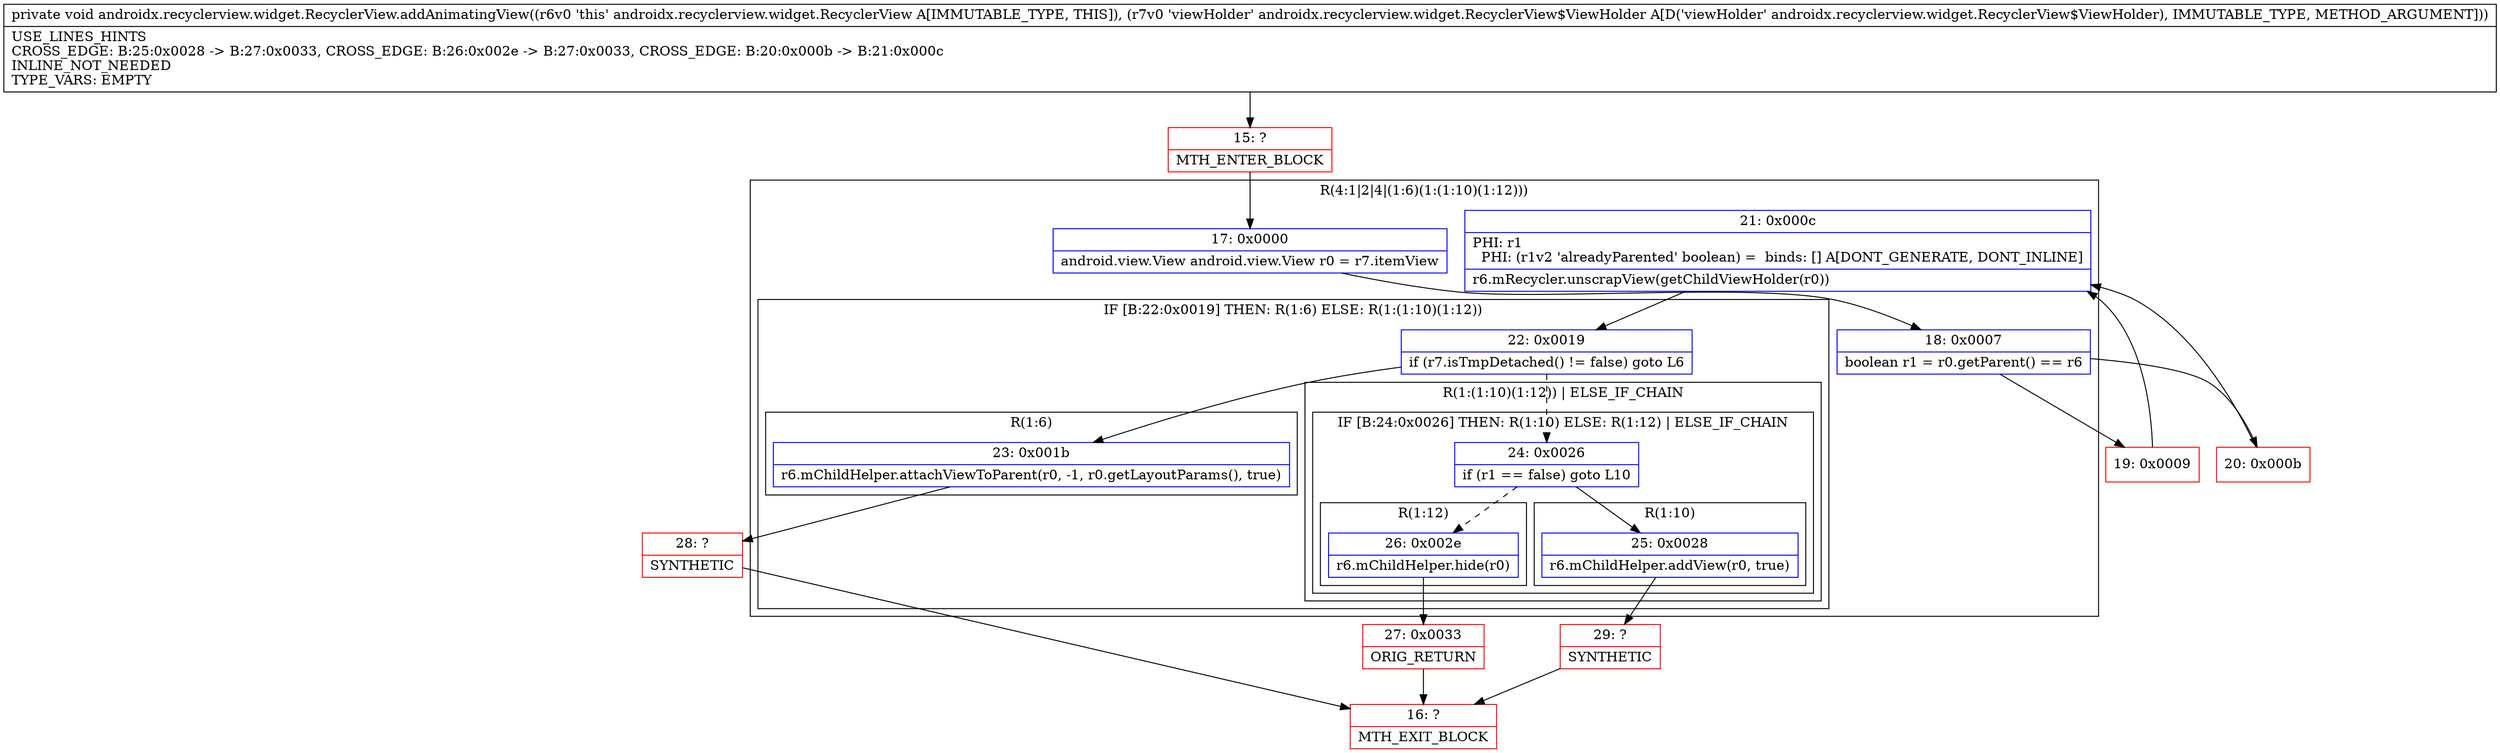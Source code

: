 digraph "CFG forandroidx.recyclerview.widget.RecyclerView.addAnimatingView(Landroidx\/recyclerview\/widget\/RecyclerView$ViewHolder;)V" {
subgraph cluster_Region_1941977015 {
label = "R(4:1|2|4|(1:6)(1:(1:10)(1:12)))";
node [shape=record,color=blue];
Node_17 [shape=record,label="{17\:\ 0x0000|android.view.View android.view.View r0 = r7.itemView\l}"];
Node_18 [shape=record,label="{18\:\ 0x0007|boolean r1 = r0.getParent() == r6\l}"];
Node_21 [shape=record,label="{21\:\ 0x000c|PHI: r1 \l  PHI: (r1v2 'alreadyParented' boolean) =  binds: [] A[DONT_GENERATE, DONT_INLINE]\l|r6.mRecycler.unscrapView(getChildViewHolder(r0))\l}"];
subgraph cluster_IfRegion_120889154 {
label = "IF [B:22:0x0019] THEN: R(1:6) ELSE: R(1:(1:10)(1:12))";
node [shape=record,color=blue];
Node_22 [shape=record,label="{22\:\ 0x0019|if (r7.isTmpDetached() != false) goto L6\l}"];
subgraph cluster_Region_1086649360 {
label = "R(1:6)";
node [shape=record,color=blue];
Node_23 [shape=record,label="{23\:\ 0x001b|r6.mChildHelper.attachViewToParent(r0, \-1, r0.getLayoutParams(), true)\l}"];
}
subgraph cluster_Region_672722909 {
label = "R(1:(1:10)(1:12)) | ELSE_IF_CHAIN\l";
node [shape=record,color=blue];
subgraph cluster_IfRegion_1792540754 {
label = "IF [B:24:0x0026] THEN: R(1:10) ELSE: R(1:12) | ELSE_IF_CHAIN\l";
node [shape=record,color=blue];
Node_24 [shape=record,label="{24\:\ 0x0026|if (r1 == false) goto L10\l}"];
subgraph cluster_Region_927509385 {
label = "R(1:10)";
node [shape=record,color=blue];
Node_25 [shape=record,label="{25\:\ 0x0028|r6.mChildHelper.addView(r0, true)\l}"];
}
subgraph cluster_Region_408412512 {
label = "R(1:12)";
node [shape=record,color=blue];
Node_26 [shape=record,label="{26\:\ 0x002e|r6.mChildHelper.hide(r0)\l}"];
}
}
}
}
}
Node_15 [shape=record,color=red,label="{15\:\ ?|MTH_ENTER_BLOCK\l}"];
Node_19 [shape=record,color=red,label="{19\:\ 0x0009}"];
Node_28 [shape=record,color=red,label="{28\:\ ?|SYNTHETIC\l}"];
Node_16 [shape=record,color=red,label="{16\:\ ?|MTH_EXIT_BLOCK\l}"];
Node_29 [shape=record,color=red,label="{29\:\ ?|SYNTHETIC\l}"];
Node_27 [shape=record,color=red,label="{27\:\ 0x0033|ORIG_RETURN\l}"];
Node_20 [shape=record,color=red,label="{20\:\ 0x000b}"];
MethodNode[shape=record,label="{private void androidx.recyclerview.widget.RecyclerView.addAnimatingView((r6v0 'this' androidx.recyclerview.widget.RecyclerView A[IMMUTABLE_TYPE, THIS]), (r7v0 'viewHolder' androidx.recyclerview.widget.RecyclerView$ViewHolder A[D('viewHolder' androidx.recyclerview.widget.RecyclerView$ViewHolder), IMMUTABLE_TYPE, METHOD_ARGUMENT]))  | USE_LINES_HINTS\lCROSS_EDGE: B:25:0x0028 \-\> B:27:0x0033, CROSS_EDGE: B:26:0x002e \-\> B:27:0x0033, CROSS_EDGE: B:20:0x000b \-\> B:21:0x000c\lINLINE_NOT_NEEDED\lTYPE_VARS: EMPTY\l}"];
MethodNode -> Node_15;Node_17 -> Node_18;
Node_18 -> Node_19;
Node_18 -> Node_20;
Node_21 -> Node_22;
Node_22 -> Node_23;
Node_22 -> Node_24[style=dashed];
Node_23 -> Node_28;
Node_24 -> Node_25;
Node_24 -> Node_26[style=dashed];
Node_25 -> Node_29;
Node_26 -> Node_27;
Node_15 -> Node_17;
Node_19 -> Node_21;
Node_28 -> Node_16;
Node_29 -> Node_16;
Node_27 -> Node_16;
Node_20 -> Node_21;
}

